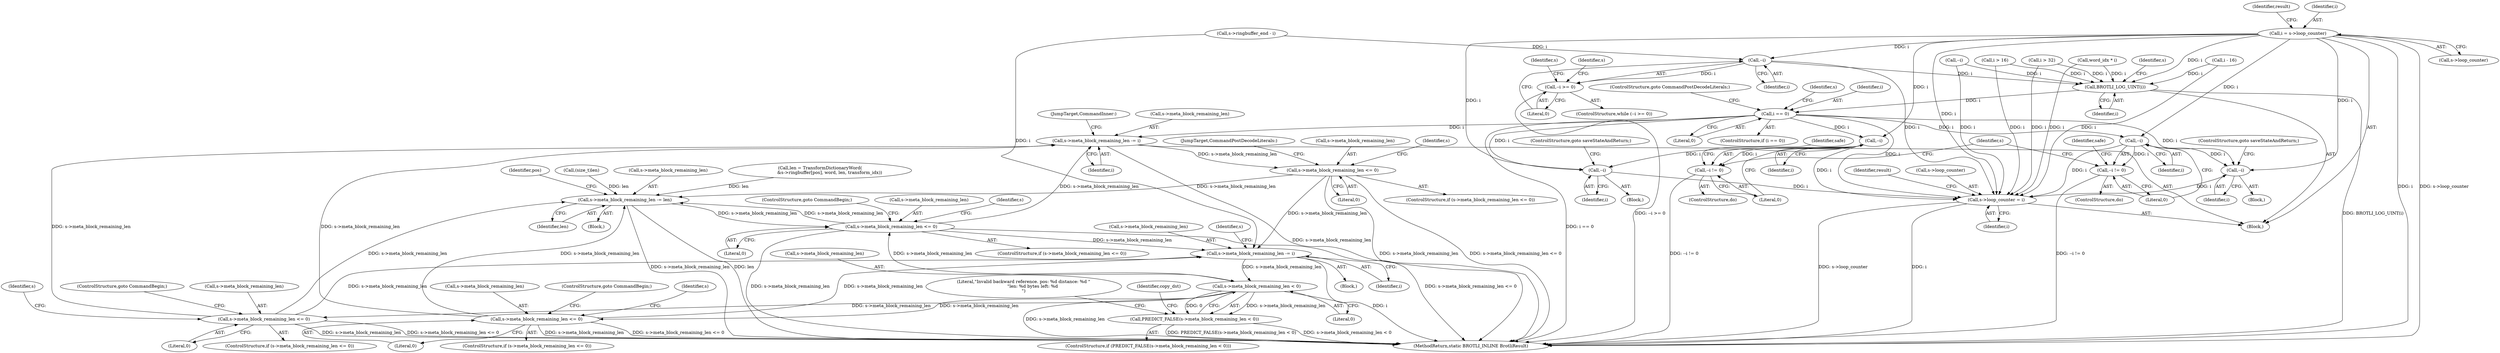digraph "0_Chrome_7716418a27d561ee295a99f11fd3865580748de2@pointer" {
"1000130" [label="(Call,i = s->loop_counter)"];
"1000246" [label="(Call,BROTLI_LOG_UINT(i))"];
"1000257" [label="(Call,i == 0)"];
"1000262" [label="(Call,s->meta_block_remaining_len -= i)"];
"1000594" [label="(Call,s->meta_block_remaining_len <= 0)"];
"1000816" [label="(Call,s->meta_block_remaining_len -= len)"];
"1001040" [label="(Call,s->meta_block_remaining_len <= 0)"];
"1000938" [label="(Call,s->meta_block_remaining_len -= i)"];
"1000945" [label="(Call,s->meta_block_remaining_len < 0)"];
"1000944" [label="(Call,PREDICT_FALSE(s->meta_block_remaining_len < 0))"];
"1001084" [label="(Call,s->meta_block_remaining_len <= 0)"];
"1001146" [label="(Call,s->meta_block_remaining_len <= 0)"];
"1000411" [label="(Call,--i)"];
"1001167" [label="(Call,s->loop_counter = i)"];
"1000415" [label="(Call,--i)"];
"1000414" [label="(Call,--i != 0)"];
"1000586" [label="(Call,--i)"];
"1000590" [label="(Call,--i)"];
"1000589" [label="(Call,--i != 0)"];
"1001107" [label="(Call,--i)"];
"1001106" [label="(Call,--i >= 0)"];
"1000939" [label="(Call,s->meta_block_remaining_len)"];
"1000298" [label="(Identifier,safe)"];
"1000595" [label="(Call,s->meta_block_remaining_len)"];
"1000590" [label="(Call,--i)"];
"1000764" [label="(Call,word_idx * i)"];
"1000946" [label="(Call,s->meta_block_remaining_len)"];
"1001048" [label="(Identifier,s)"];
"1000293" [label="(ControlStructure,do)"];
"1000943" [label="(ControlStructure,if (PREDICT_FALSE(s->meta_block_remaining_len < 0)))"];
"1000137" [label="(Identifier,result)"];
"1000131" [label="(Identifier,i)"];
"1001054" [label="(ControlStructure,goto CommandBegin;)"];
"1000945" [label="(Call,s->meta_block_remaining_len < 0)"];
"1000586" [label="(Call,--i)"];
"1001027" [label="(Call,i - 16)"];
"1000594" [label="(Call,s->meta_block_remaining_len <= 0)"];
"1000415" [label="(Call,--i)"];
"1001174" [label="(MethodReturn,static BROTLI_INLINE BrotliResult)"];
"1001107" [label="(Call,--i)"];
"1000771" [label="(Block,)"];
"1000953" [label="(Literal,\"Invalid backward reference. pos: %d distance: %d \"\n             \"len: %d bytes left: %d\n\")"];
"1000122" [label="(Block,)"];
"1000871" [label="(Block,)"];
"1001039" [label="(ControlStructure,if (s->meta_block_remaining_len <= 0))"];
"1000591" [label="(Identifier,i)"];
"1000968" [label="(Identifier,copy_dst)"];
"1000455" [label="(Identifier,safe)"];
"1000405" [label="(Block,)"];
"1000587" [label="(Identifier,i)"];
"1000266" [label="(Identifier,i)"];
"1000816" [label="(Call,s->meta_block_remaining_len -= len)"];
"1000256" [label="(ControlStructure,if (i == 0))"];
"1000413" [label="(ControlStructure,goto saveStateAndReturn;)"];
"1001106" [label="(Call,--i >= 0)"];
"1001146" [label="(Call,s->meta_block_remaining_len <= 0)"];
"1001173" [label="(Identifier,result)"];
"1001108" [label="(Identifier,i)"];
"1001009" [label="(Call,i > 16)"];
"1001040" [label="(Call,s->meta_block_remaining_len <= 0)"];
"1000246" [label="(Call,BROTLI_LOG_UINT(i))"];
"1001147" [label="(Call,s->meta_block_remaining_len)"];
"1000259" [label="(Literal,0)"];
"1001044" [label="(Literal,0)"];
"1000593" [label="(ControlStructure,if (s->meta_block_remaining_len <= 0))"];
"1000589" [label="(Call,--i != 0)"];
"1000132" [label="(Call,s->loop_counter)"];
"1000947" [label="(Identifier,s)"];
"1000448" [label="(ControlStructure,do)"];
"1000417" [label="(Literal,0)"];
"1000130" [label="(Call,i = s->loop_counter)"];
"1000580" [label="(Block,)"];
"1001105" [label="(ControlStructure,while (--i >= 0))"];
"1001041" [label="(Call,s->meta_block_remaining_len)"];
"1000823" [label="(Identifier,pos)"];
"1000264" [label="(Identifier,s)"];
"1001088" [label="(Literal,0)"];
"1000588" [label="(ControlStructure,goto saveStateAndReturn;)"];
"1000411" [label="(Call,--i)"];
"1001145" [label="(ControlStructure,if (s->meta_block_remaining_len <= 0))"];
"1001092" [label="(Identifier,s)"];
"1000257" [label="(Call,i == 0)"];
"1001109" [label="(Literal,0)"];
"1000263" [label="(Call,s->meta_block_remaining_len)"];
"1001148" [label="(Identifier,s)"];
"1001171" [label="(Identifier,i)"];
"1000942" [label="(Identifier,i)"];
"1000944" [label="(Call,PREDICT_FALSE(s->meta_block_remaining_len < 0))"];
"1001160" [label="(ControlStructure,goto CommandBegin;)"];
"1001083" [label="(ControlStructure,if (s->meta_block_remaining_len <= 0))"];
"1000820" [label="(Identifier,len)"];
"1001098" [label="(ControlStructure,goto CommandBegin;)"];
"1000247" [label="(Identifier,i)"];
"1001154" [label="(Identifier,s)"];
"1001114" [label="(Identifier,s)"];
"1000796" [label="(Call,(size_t)len)"];
"1000267" [label="(JumpTarget,CommandInner:)"];
"1000602" [label="(Identifier,s)"];
"1001167" [label="(Call,s->loop_counter = i)"];
"1001150" [label="(Literal,0)"];
"1001084" [label="(Call,s->meta_block_remaining_len <= 0)"];
"1000938" [label="(Call,s->meta_block_remaining_len -= i)"];
"1000949" [label="(Literal,0)"];
"1000258" [label="(Identifier,i)"];
"1000262" [label="(Call,s->meta_block_remaining_len -= i)"];
"1001168" [label="(Call,s->loop_counter)"];
"1000598" [label="(Literal,0)"];
"1000817" [label="(Call,s->meta_block_remaining_len)"];
"1000606" [label="(JumpTarget,CommandPostDecodeLiterals:)"];
"1000592" [label="(Literal,0)"];
"1000596" [label="(Identifier,s)"];
"1000414" [label="(Call,--i != 0)"];
"1000261" [label="(ControlStructure,goto CommandPostDecodeLiterals;)"];
"1000801" [label="(Call,len = TransformDictionaryWord(\n              &s->ringbuffer[pos], word, len, transform_idx))"];
"1001058" [label="(Call,--i)"];
"1000250" [label="(Identifier,s)"];
"1000875" [label="(Call,s->ringbuffer_end - i)"];
"1001014" [label="(Call,i > 32)"];
"1000412" [label="(Identifier,i)"];
"1000416" [label="(Identifier,i)"];
"1001085" [label="(Call,s->meta_block_remaining_len)"];
"1000130" -> "1000122"  [label="AST: "];
"1000130" -> "1000132"  [label="CFG: "];
"1000131" -> "1000130"  [label="AST: "];
"1000132" -> "1000130"  [label="AST: "];
"1000137" -> "1000130"  [label="CFG: "];
"1000130" -> "1001174"  [label="DDG: s->loop_counter"];
"1000130" -> "1001174"  [label="DDG: i"];
"1000130" -> "1000246"  [label="DDG: i"];
"1000130" -> "1000411"  [label="DDG: i"];
"1000130" -> "1000415"  [label="DDG: i"];
"1000130" -> "1000586"  [label="DDG: i"];
"1000130" -> "1000590"  [label="DDG: i"];
"1000130" -> "1001107"  [label="DDG: i"];
"1000130" -> "1001167"  [label="DDG: i"];
"1000246" -> "1000122"  [label="AST: "];
"1000246" -> "1000247"  [label="CFG: "];
"1000247" -> "1000246"  [label="AST: "];
"1000250" -> "1000246"  [label="CFG: "];
"1000246" -> "1001174"  [label="DDG: BROTLI_LOG_UINT(i)"];
"1001014" -> "1000246"  [label="DDG: i"];
"1001107" -> "1000246"  [label="DDG: i"];
"1001027" -> "1000246"  [label="DDG: i"];
"1001058" -> "1000246"  [label="DDG: i"];
"1001009" -> "1000246"  [label="DDG: i"];
"1000764" -> "1000246"  [label="DDG: i"];
"1000246" -> "1000257"  [label="DDG: i"];
"1000257" -> "1000256"  [label="AST: "];
"1000257" -> "1000259"  [label="CFG: "];
"1000258" -> "1000257"  [label="AST: "];
"1000259" -> "1000257"  [label="AST: "];
"1000261" -> "1000257"  [label="CFG: "];
"1000264" -> "1000257"  [label="CFG: "];
"1000257" -> "1001174"  [label="DDG: i == 0"];
"1000257" -> "1000262"  [label="DDG: i"];
"1000257" -> "1000411"  [label="DDG: i"];
"1000257" -> "1000415"  [label="DDG: i"];
"1000257" -> "1000586"  [label="DDG: i"];
"1000257" -> "1000590"  [label="DDG: i"];
"1000257" -> "1001167"  [label="DDG: i"];
"1000262" -> "1000122"  [label="AST: "];
"1000262" -> "1000266"  [label="CFG: "];
"1000263" -> "1000262"  [label="AST: "];
"1000266" -> "1000262"  [label="AST: "];
"1000267" -> "1000262"  [label="CFG: "];
"1000262" -> "1001174"  [label="DDG: s->meta_block_remaining_len"];
"1001040" -> "1000262"  [label="DDG: s->meta_block_remaining_len"];
"1001084" -> "1000262"  [label="DDG: s->meta_block_remaining_len"];
"1001146" -> "1000262"  [label="DDG: s->meta_block_remaining_len"];
"1000262" -> "1000594"  [label="DDG: s->meta_block_remaining_len"];
"1000594" -> "1000593"  [label="AST: "];
"1000594" -> "1000598"  [label="CFG: "];
"1000595" -> "1000594"  [label="AST: "];
"1000598" -> "1000594"  [label="AST: "];
"1000602" -> "1000594"  [label="CFG: "];
"1000606" -> "1000594"  [label="CFG: "];
"1000594" -> "1001174"  [label="DDG: s->meta_block_remaining_len"];
"1000594" -> "1001174"  [label="DDG: s->meta_block_remaining_len <= 0"];
"1000594" -> "1000816"  [label="DDG: s->meta_block_remaining_len"];
"1000594" -> "1000938"  [label="DDG: s->meta_block_remaining_len"];
"1000816" -> "1000771"  [label="AST: "];
"1000816" -> "1000820"  [label="CFG: "];
"1000817" -> "1000816"  [label="AST: "];
"1000820" -> "1000816"  [label="AST: "];
"1000823" -> "1000816"  [label="CFG: "];
"1000816" -> "1001174"  [label="DDG: s->meta_block_remaining_len"];
"1000816" -> "1001174"  [label="DDG: len"];
"1000801" -> "1000816"  [label="DDG: len"];
"1000796" -> "1000816"  [label="DDG: len"];
"1001040" -> "1000816"  [label="DDG: s->meta_block_remaining_len"];
"1001084" -> "1000816"  [label="DDG: s->meta_block_remaining_len"];
"1001146" -> "1000816"  [label="DDG: s->meta_block_remaining_len"];
"1000816" -> "1001040"  [label="DDG: s->meta_block_remaining_len"];
"1001040" -> "1001039"  [label="AST: "];
"1001040" -> "1001044"  [label="CFG: "];
"1001041" -> "1001040"  [label="AST: "];
"1001044" -> "1001040"  [label="AST: "];
"1001048" -> "1001040"  [label="CFG: "];
"1001054" -> "1001040"  [label="CFG: "];
"1001040" -> "1001174"  [label="DDG: s->meta_block_remaining_len"];
"1001040" -> "1001174"  [label="DDG: s->meta_block_remaining_len <= 0"];
"1001040" -> "1000938"  [label="DDG: s->meta_block_remaining_len"];
"1000945" -> "1001040"  [label="DDG: s->meta_block_remaining_len"];
"1000938" -> "1000871"  [label="AST: "];
"1000938" -> "1000942"  [label="CFG: "];
"1000939" -> "1000938"  [label="AST: "];
"1000942" -> "1000938"  [label="AST: "];
"1000947" -> "1000938"  [label="CFG: "];
"1000938" -> "1001174"  [label="DDG: i"];
"1000875" -> "1000938"  [label="DDG: i"];
"1001084" -> "1000938"  [label="DDG: s->meta_block_remaining_len"];
"1001146" -> "1000938"  [label="DDG: s->meta_block_remaining_len"];
"1000938" -> "1000945"  [label="DDG: s->meta_block_remaining_len"];
"1000945" -> "1000944"  [label="AST: "];
"1000945" -> "1000949"  [label="CFG: "];
"1000946" -> "1000945"  [label="AST: "];
"1000949" -> "1000945"  [label="AST: "];
"1000944" -> "1000945"  [label="CFG: "];
"1000945" -> "1001174"  [label="DDG: s->meta_block_remaining_len"];
"1000945" -> "1000944"  [label="DDG: s->meta_block_remaining_len"];
"1000945" -> "1000944"  [label="DDG: 0"];
"1000945" -> "1001084"  [label="DDG: s->meta_block_remaining_len"];
"1000945" -> "1001146"  [label="DDG: s->meta_block_remaining_len"];
"1000944" -> "1000943"  [label="AST: "];
"1000953" -> "1000944"  [label="CFG: "];
"1000968" -> "1000944"  [label="CFG: "];
"1000944" -> "1001174"  [label="DDG: PREDICT_FALSE(s->meta_block_remaining_len < 0)"];
"1000944" -> "1001174"  [label="DDG: s->meta_block_remaining_len < 0"];
"1001084" -> "1001083"  [label="AST: "];
"1001084" -> "1001088"  [label="CFG: "];
"1001085" -> "1001084"  [label="AST: "];
"1001088" -> "1001084"  [label="AST: "];
"1001092" -> "1001084"  [label="CFG: "];
"1001098" -> "1001084"  [label="CFG: "];
"1001084" -> "1001174"  [label="DDG: s->meta_block_remaining_len"];
"1001084" -> "1001174"  [label="DDG: s->meta_block_remaining_len <= 0"];
"1001146" -> "1001145"  [label="AST: "];
"1001146" -> "1001150"  [label="CFG: "];
"1001147" -> "1001146"  [label="AST: "];
"1001150" -> "1001146"  [label="AST: "];
"1001154" -> "1001146"  [label="CFG: "];
"1001160" -> "1001146"  [label="CFG: "];
"1001146" -> "1001174"  [label="DDG: s->meta_block_remaining_len <= 0"];
"1001146" -> "1001174"  [label="DDG: s->meta_block_remaining_len"];
"1000411" -> "1000405"  [label="AST: "];
"1000411" -> "1000412"  [label="CFG: "];
"1000412" -> "1000411"  [label="AST: "];
"1000413" -> "1000411"  [label="CFG: "];
"1000415" -> "1000411"  [label="DDG: i"];
"1000411" -> "1001167"  [label="DDG: i"];
"1001167" -> "1000122"  [label="AST: "];
"1001167" -> "1001171"  [label="CFG: "];
"1001168" -> "1001167"  [label="AST: "];
"1001171" -> "1001167"  [label="AST: "];
"1001173" -> "1001167"  [label="CFG: "];
"1001167" -> "1001174"  [label="DDG: s->loop_counter"];
"1001167" -> "1001174"  [label="DDG: i"];
"1001014" -> "1001167"  [label="DDG: i"];
"1001107" -> "1001167"  [label="DDG: i"];
"1001027" -> "1001167"  [label="DDG: i"];
"1000586" -> "1001167"  [label="DDG: i"];
"1000590" -> "1001167"  [label="DDG: i"];
"1000415" -> "1001167"  [label="DDG: i"];
"1001058" -> "1001167"  [label="DDG: i"];
"1001009" -> "1001167"  [label="DDG: i"];
"1000764" -> "1001167"  [label="DDG: i"];
"1000415" -> "1000414"  [label="AST: "];
"1000415" -> "1000416"  [label="CFG: "];
"1000416" -> "1000415"  [label="AST: "];
"1000417" -> "1000415"  [label="CFG: "];
"1000415" -> "1000414"  [label="DDG: i"];
"1000414" -> "1000293"  [label="AST: "];
"1000414" -> "1000417"  [label="CFG: "];
"1000417" -> "1000414"  [label="AST: "];
"1000298" -> "1000414"  [label="CFG: "];
"1000596" -> "1000414"  [label="CFG: "];
"1000414" -> "1001174"  [label="DDG: --i != 0"];
"1000586" -> "1000580"  [label="AST: "];
"1000586" -> "1000587"  [label="CFG: "];
"1000587" -> "1000586"  [label="AST: "];
"1000588" -> "1000586"  [label="CFG: "];
"1000590" -> "1000586"  [label="DDG: i"];
"1000590" -> "1000589"  [label="AST: "];
"1000590" -> "1000591"  [label="CFG: "];
"1000591" -> "1000590"  [label="AST: "];
"1000592" -> "1000590"  [label="CFG: "];
"1000590" -> "1000589"  [label="DDG: i"];
"1000589" -> "1000448"  [label="AST: "];
"1000589" -> "1000592"  [label="CFG: "];
"1000592" -> "1000589"  [label="AST: "];
"1000455" -> "1000589"  [label="CFG: "];
"1000596" -> "1000589"  [label="CFG: "];
"1000589" -> "1001174"  [label="DDG: --i != 0"];
"1001107" -> "1001106"  [label="AST: "];
"1001107" -> "1001108"  [label="CFG: "];
"1001108" -> "1001107"  [label="AST: "];
"1001109" -> "1001107"  [label="CFG: "];
"1001107" -> "1001106"  [label="DDG: i"];
"1000875" -> "1001107"  [label="DDG: i"];
"1001106" -> "1001105"  [label="AST: "];
"1001106" -> "1001109"  [label="CFG: "];
"1001109" -> "1001106"  [label="AST: "];
"1001114" -> "1001106"  [label="CFG: "];
"1001148" -> "1001106"  [label="CFG: "];
"1001106" -> "1001174"  [label="DDG: --i >= 0"];
}
